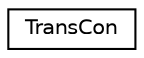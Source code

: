 digraph G
{
  edge [fontname="Helvetica",fontsize="10",labelfontname="Helvetica",labelfontsize="10"];
  node [fontname="Helvetica",fontsize="10",shape=record];
  rankdir=LR;
  Node1 [label="TransCon",height=0.2,width=0.4,color="black", fillcolor="white", style="filled",URL="$d9/d35/structTransCon.html"];
}
